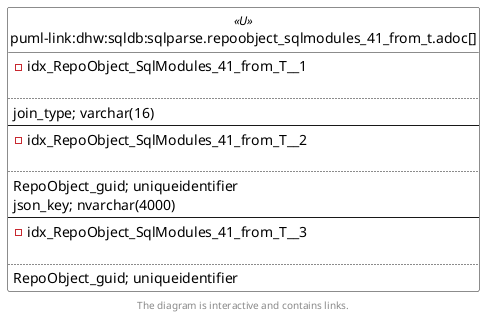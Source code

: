 @startuml
left to right direction
'top to bottom direction
hide circle
'avoide "." issues:
set namespaceSeparator none


skinparam class {
  BackgroundColor White
  BackgroundColor<<FN>> Yellow
  BackgroundColor<<FS>> Yellow
  BackgroundColor<<FT>> LightGray
  BackgroundColor<<IF>> Yellow
  BackgroundColor<<IS>> Yellow
  BackgroundColor<<P>> Aqua
  BackgroundColor<<PC>> Aqua
  BackgroundColor<<SN>> Yellow
  BackgroundColor<<SO>> SlateBlue
  BackgroundColor<<TF>> LightGray
  BackgroundColor<<TR>> Tomato
  BackgroundColor<<U>> White
  BackgroundColor<<V>> WhiteSmoke
  BackgroundColor<<X>> Aqua
  BackgroundColor<<external>> AliceBlue
}


entity "puml-link:dhw:sqldb:sqlparse.repoobject_sqlmodules_41_from_t.adoc[]" as sqlparse.RepoObject_SqlModules_41_from_T << U >> {
- idx_RepoObject_SqlModules_41_from_T__1

..
join_type; varchar(16)
--
- idx_RepoObject_SqlModules_41_from_T__2

..
RepoObject_guid; uniqueidentifier
json_key; nvarchar(4000)
--
- idx_RepoObject_SqlModules_41_from_T__3

..
RepoObject_guid; uniqueidentifier
}

footer The diagram is interactive and contains links.
@enduml

